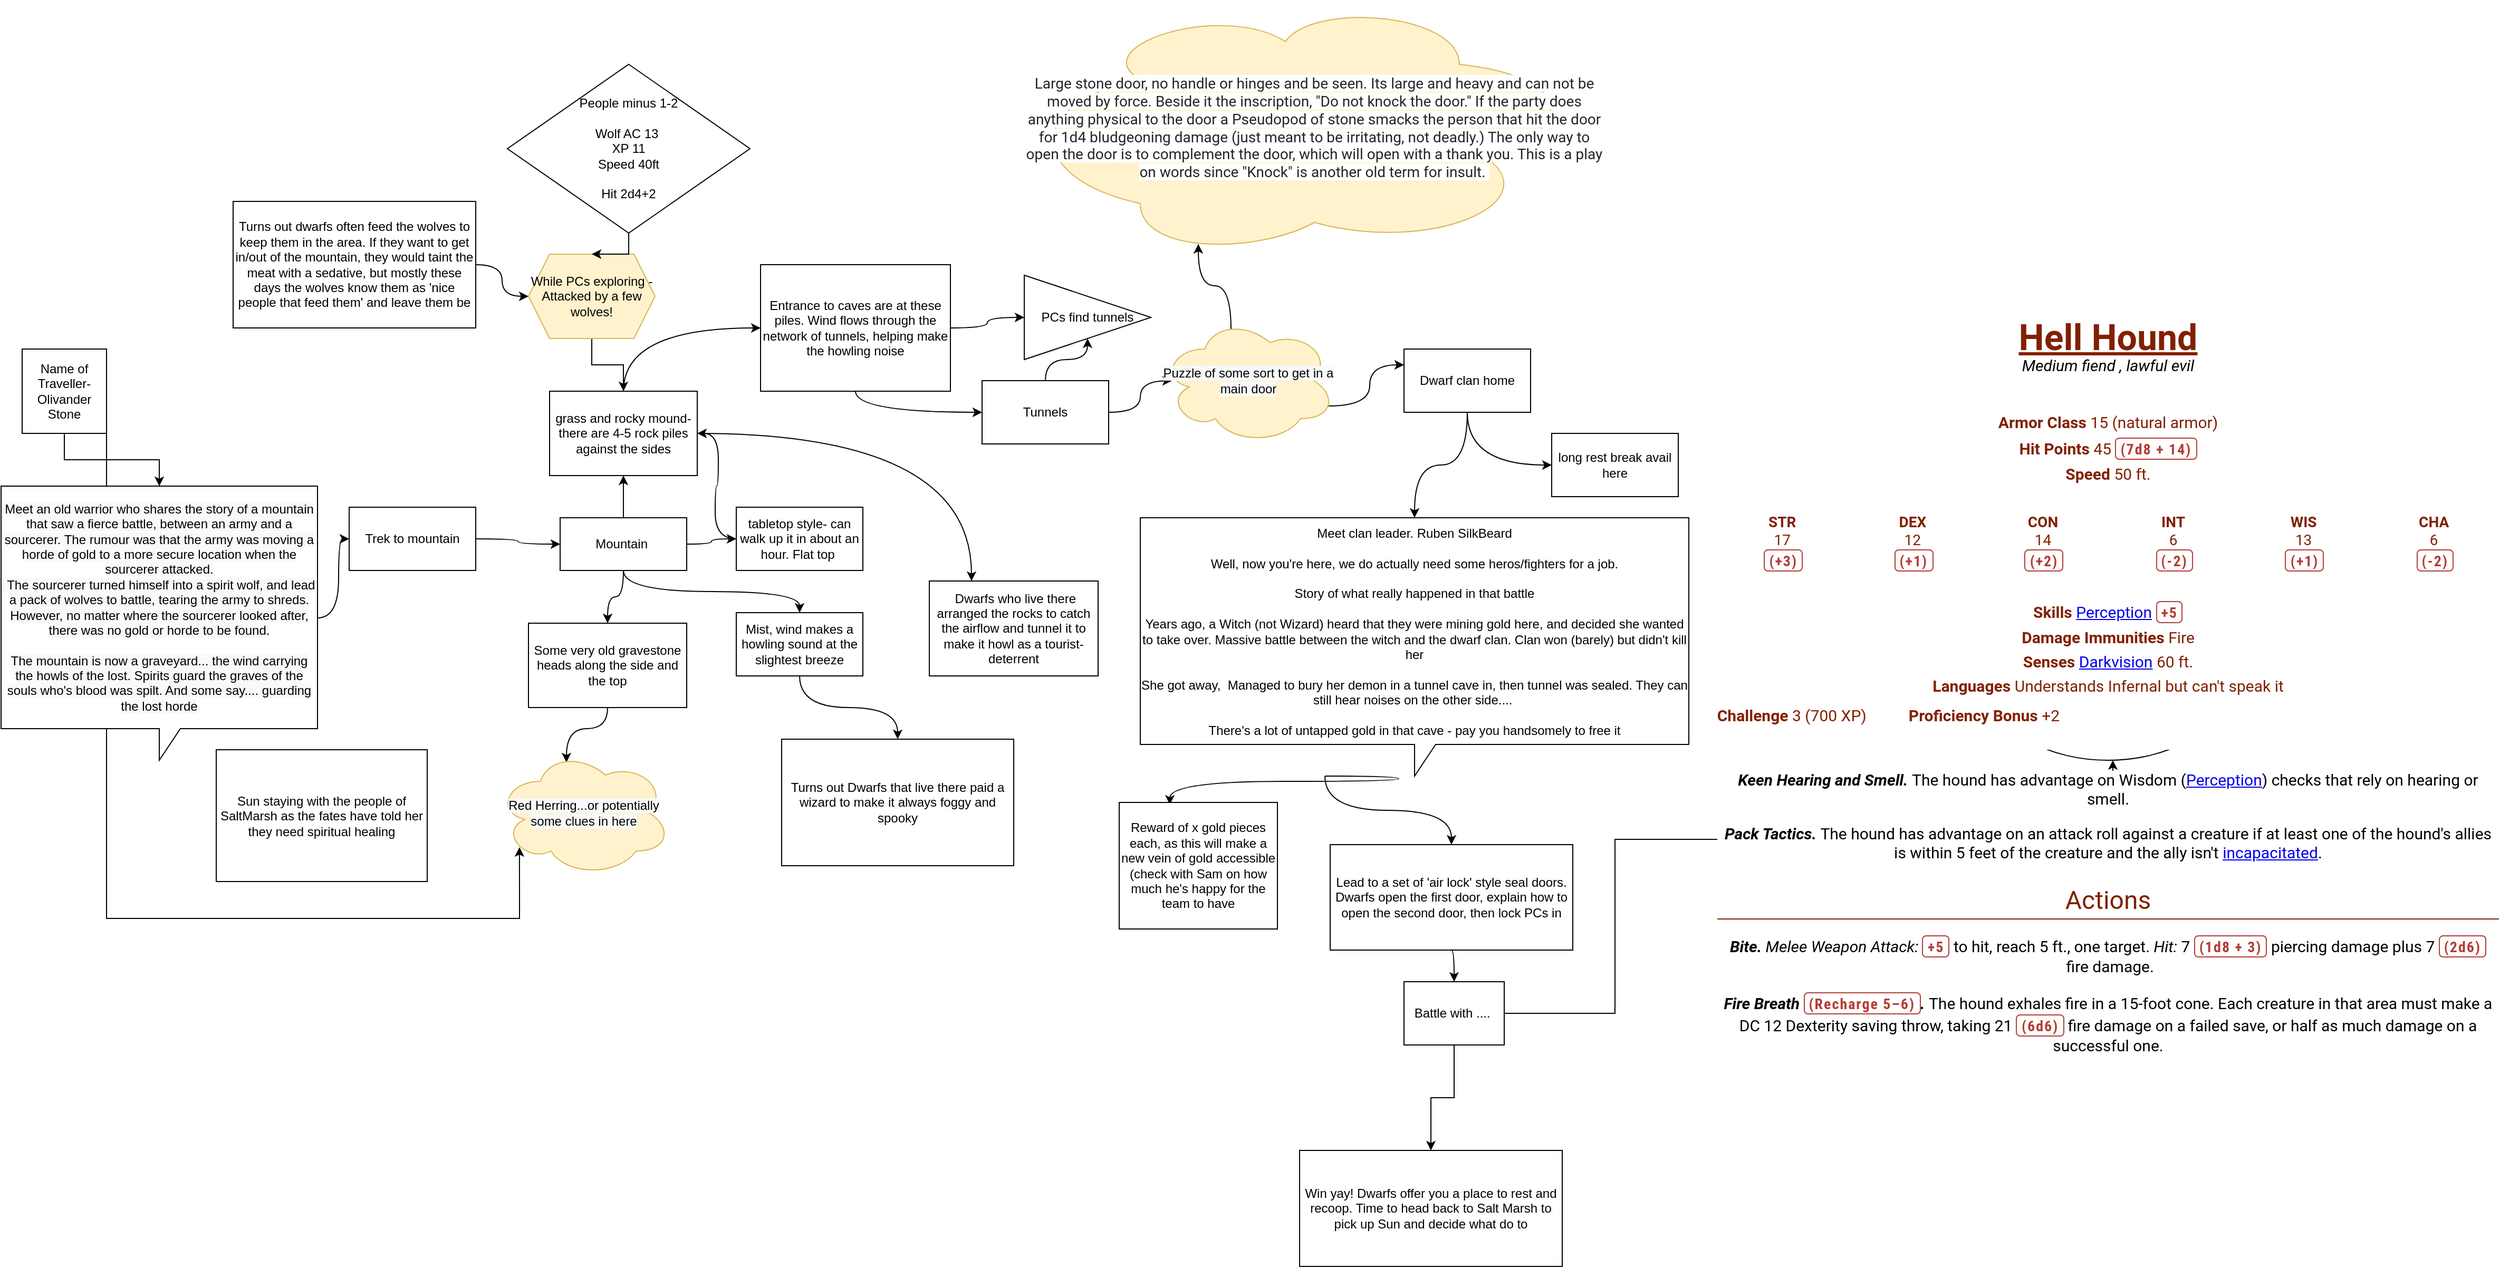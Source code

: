 <mxfile version="17.1.2" type="github">
  <diagram id="DZgxZvmLrZTOhhlUp9DQ" name="Page-1">
    <mxGraphModel dx="1635" dy="2036" grid="1" gridSize="10" guides="1" tooltips="1" connect="1" arrows="1" fold="1" page="1" pageScale="1" pageWidth="827" pageHeight="1169" math="0" shadow="0">
      <root>
        <mxCell id="0" />
        <mxCell id="1" parent="0" />
        <mxCell id="25u9K3X81Mbi-f4htGCc-3" style="edgeStyle=orthogonalEdgeStyle;rounded=0;orthogonalLoop=1;jettySize=auto;html=1;exitX=1;exitY=0.75;exitDx=0;exitDy=0;entryX=0.13;entryY=0.77;entryDx=0;entryDy=0;entryPerimeter=0;" edge="1" parent="1" source="25u9K3X81Mbi-f4htGCc-1" target="lT_rciikWXpVZR0L5w_a-26">
          <mxGeometry relative="1" as="geometry">
            <Array as="points">
              <mxPoint x="110" y="480" />
              <mxPoint x="502" y="480" />
            </Array>
          </mxGeometry>
        </mxCell>
        <mxCell id="lT_rciikWXpVZR0L5w_a-5" style="edgeStyle=orthogonalEdgeStyle;rounded=0;orthogonalLoop=1;jettySize=auto;html=1;exitX=0;exitY=0;exitDx=300;exitDy=125;entryX=0;entryY=0.5;entryDx=0;entryDy=0;curved=1;exitPerimeter=0;" parent="1" source="lT_rciikWXpVZR0L5w_a-31" target="lT_rciikWXpVZR0L5w_a-2" edge="1">
          <mxGeometry relative="1" as="geometry">
            <mxPoint x="300" y="155" as="sourcePoint" />
          </mxGeometry>
        </mxCell>
        <mxCell id="lT_rciikWXpVZR0L5w_a-6" style="edgeStyle=orthogonalEdgeStyle;rounded=0;orthogonalLoop=1;jettySize=auto;html=1;exitX=1;exitY=0.5;exitDx=0;exitDy=0;entryX=0;entryY=0.5;entryDx=0;entryDy=0;curved=1;" parent="1" source="lT_rciikWXpVZR0L5w_a-2" target="lT_rciikWXpVZR0L5w_a-7" edge="1">
          <mxGeometry relative="1" as="geometry">
            <mxPoint x="500" y="120" as="targetPoint" />
          </mxGeometry>
        </mxCell>
        <mxCell id="lT_rciikWXpVZR0L5w_a-2" value="&amp;nbsp;Trek to mountain&amp;nbsp;" style="whiteSpace=wrap;html=1;" parent="1" vertex="1">
          <mxGeometry x="340" y="90" width="120" height="60" as="geometry" />
        </mxCell>
        <mxCell id="lT_rciikWXpVZR0L5w_a-18" style="edgeStyle=orthogonalEdgeStyle;curved=1;rounded=0;orthogonalLoop=1;jettySize=auto;html=1;exitX=0.5;exitY=0;exitDx=0;exitDy=0;entryX=0;entryY=0.5;entryDx=0;entryDy=0;" parent="1" source="lT_rciikWXpVZR0L5w_a-3" target="lT_rciikWXpVZR0L5w_a-17" edge="1">
          <mxGeometry relative="1" as="geometry" />
        </mxCell>
        <mxCell id="lT_rciikWXpVZR0L5w_a-20" style="edgeStyle=orthogonalEdgeStyle;curved=1;rounded=0;orthogonalLoop=1;jettySize=auto;html=1;exitX=1;exitY=0.5;exitDx=0;exitDy=0;entryX=0.25;entryY=0;entryDx=0;entryDy=0;" parent="1" source="lT_rciikWXpVZR0L5w_a-3" target="lT_rciikWXpVZR0L5w_a-19" edge="1">
          <mxGeometry relative="1" as="geometry" />
        </mxCell>
        <mxCell id="lT_rciikWXpVZR0L5w_a-3" value="grass and rocky mound- there are 4-5 rock piles against the sides" style="whiteSpace=wrap;html=1;" parent="1" vertex="1">
          <mxGeometry x="530" y="-20" width="140" height="80" as="geometry" />
        </mxCell>
        <mxCell id="lT_rciikWXpVZR0L5w_a-25" style="edgeStyle=orthogonalEdgeStyle;curved=1;rounded=0;orthogonalLoop=1;jettySize=auto;html=1;exitX=0.5;exitY=1;exitDx=0;exitDy=0;entryX=0.4;entryY=0.1;entryDx=0;entryDy=0;entryPerimeter=0;" parent="1" source="lT_rciikWXpVZR0L5w_a-4" target="lT_rciikWXpVZR0L5w_a-26" edge="1">
          <mxGeometry relative="1" as="geometry">
            <mxPoint x="585" y="320" as="targetPoint" />
          </mxGeometry>
        </mxCell>
        <mxCell id="lT_rciikWXpVZR0L5w_a-4" value="Some very old gravestone heads along the side and the top" style="whiteSpace=wrap;html=1;" parent="1" vertex="1">
          <mxGeometry x="510" y="200" width="150" height="80" as="geometry" />
        </mxCell>
        <mxCell id="lT_rciikWXpVZR0L5w_a-11" style="edgeStyle=orthogonalEdgeStyle;rounded=0;orthogonalLoop=1;jettySize=auto;html=1;entryX=0.5;entryY=1;entryDx=0;entryDy=0;" parent="1" source="lT_rciikWXpVZR0L5w_a-7" target="lT_rciikWXpVZR0L5w_a-3" edge="1">
          <mxGeometry relative="1" as="geometry" />
        </mxCell>
        <mxCell id="lT_rciikWXpVZR0L5w_a-12" style="edgeStyle=orthogonalEdgeStyle;rounded=0;orthogonalLoop=1;jettySize=auto;html=1;exitX=1;exitY=0.5;exitDx=0;exitDy=0;entryX=0;entryY=0.5;entryDx=0;entryDy=0;curved=1;" parent="1" source="lT_rciikWXpVZR0L5w_a-7" target="lT_rciikWXpVZR0L5w_a-8" edge="1">
          <mxGeometry relative="1" as="geometry" />
        </mxCell>
        <mxCell id="lT_rciikWXpVZR0L5w_a-13" style="edgeStyle=orthogonalEdgeStyle;curved=1;rounded=0;orthogonalLoop=1;jettySize=auto;html=1;exitX=0.5;exitY=1;exitDx=0;exitDy=0;" parent="1" source="lT_rciikWXpVZR0L5w_a-7" target="lT_rciikWXpVZR0L5w_a-9" edge="1">
          <mxGeometry relative="1" as="geometry" />
        </mxCell>
        <mxCell id="lT_rciikWXpVZR0L5w_a-14" style="edgeStyle=orthogonalEdgeStyle;curved=1;rounded=0;orthogonalLoop=1;jettySize=auto;html=1;exitX=0.5;exitY=1;exitDx=0;exitDy=0;entryX=0.5;entryY=0;entryDx=0;entryDy=0;" parent="1" source="lT_rciikWXpVZR0L5w_a-7" target="lT_rciikWXpVZR0L5w_a-4" edge="1">
          <mxGeometry relative="1" as="geometry" />
        </mxCell>
        <mxCell id="lT_rciikWXpVZR0L5w_a-7" value="Mountain&amp;nbsp;" style="whiteSpace=wrap;html=1;" parent="1" vertex="1">
          <mxGeometry x="540" y="100" width="120" height="50" as="geometry" />
        </mxCell>
        <mxCell id="lT_rciikWXpVZR0L5w_a-10" style="edgeStyle=orthogonalEdgeStyle;rounded=0;orthogonalLoop=1;jettySize=auto;html=1;entryX=1;entryY=0.5;entryDx=0;entryDy=0;curved=1;" parent="1" source="lT_rciikWXpVZR0L5w_a-8" target="lT_rciikWXpVZR0L5w_a-3" edge="1">
          <mxGeometry relative="1" as="geometry" />
        </mxCell>
        <mxCell id="lT_rciikWXpVZR0L5w_a-8" value="&lt;span&gt;tabletop style- can walk up it in about an hour. Flat top&amp;nbsp;&lt;/span&gt;" style="whiteSpace=wrap;html=1;" parent="1" vertex="1">
          <mxGeometry x="707" y="90" width="120" height="60" as="geometry" />
        </mxCell>
        <mxCell id="lT_rciikWXpVZR0L5w_a-16" style="edgeStyle=orthogonalEdgeStyle;curved=1;rounded=0;orthogonalLoop=1;jettySize=auto;html=1;exitX=0.5;exitY=1;exitDx=0;exitDy=0;" parent="1" source="lT_rciikWXpVZR0L5w_a-9" target="lT_rciikWXpVZR0L5w_a-15" edge="1">
          <mxGeometry relative="1" as="geometry" />
        </mxCell>
        <mxCell id="lT_rciikWXpVZR0L5w_a-9" value="&lt;span&gt;Mist, wind makes a howling sound at the slightest breeze&lt;/span&gt;" style="whiteSpace=wrap;html=1;" parent="1" vertex="1">
          <mxGeometry x="707" y="190" width="120" height="60" as="geometry" />
        </mxCell>
        <mxCell id="lT_rciikWXpVZR0L5w_a-15" value="Turns out Dwarfs that live there paid a wizard to make it always foggy and spooky" style="whiteSpace=wrap;html=1;" parent="1" vertex="1">
          <mxGeometry x="750" y="310" width="220" height="120" as="geometry" />
        </mxCell>
        <mxCell id="lT_rciikWXpVZR0L5w_a-29" style="edgeStyle=orthogonalEdgeStyle;curved=1;rounded=0;orthogonalLoop=1;jettySize=auto;html=1;exitX=1;exitY=0.5;exitDx=0;exitDy=0;entryX=0;entryY=0.5;entryDx=0;entryDy=0;" parent="1" source="lT_rciikWXpVZR0L5w_a-17" target="lT_rciikWXpVZR0L5w_a-33" edge="1">
          <mxGeometry relative="1" as="geometry">
            <mxPoint x="960" y="-80" as="targetPoint" />
          </mxGeometry>
        </mxCell>
        <mxCell id="lT_rciikWXpVZR0L5w_a-34" style="edgeStyle=orthogonalEdgeStyle;curved=1;rounded=0;orthogonalLoop=1;jettySize=auto;html=1;exitX=0.5;exitY=1;exitDx=0;exitDy=0;entryX=0;entryY=0.5;entryDx=0;entryDy=0;" parent="1" source="lT_rciikWXpVZR0L5w_a-17" target="lT_rciikWXpVZR0L5w_a-32" edge="1">
          <mxGeometry relative="1" as="geometry" />
        </mxCell>
        <mxCell id="lT_rciikWXpVZR0L5w_a-17" value="Entrance to caves are at these piles. Wind flows through the network of tunnels, helping make the howling noise" style="whiteSpace=wrap;html=1;" parent="1" vertex="1">
          <mxGeometry x="730" y="-140" width="180" height="120" as="geometry" />
        </mxCell>
        <mxCell id="lT_rciikWXpVZR0L5w_a-19" value="&lt;span&gt;&amp;nbsp;Dwarfs who live there arranged the rocks to catch the airflow and tunnel it to make it howl as a tourist-deterrent&lt;/span&gt;" style="whiteSpace=wrap;html=1;" parent="1" vertex="1">
          <mxGeometry x="890" y="160" width="160" height="90" as="geometry" />
        </mxCell>
        <mxCell id="BI6YwM43zffdEftrSmB3-3" style="edgeStyle=orthogonalEdgeStyle;rounded=0;orthogonalLoop=1;jettySize=auto;html=1;exitX=0.5;exitY=1;exitDx=0;exitDy=0;entryX=0.5;entryY=0;entryDx=0;entryDy=0;" parent="1" source="lT_rciikWXpVZR0L5w_a-22" target="lT_rciikWXpVZR0L5w_a-3" edge="1">
          <mxGeometry relative="1" as="geometry" />
        </mxCell>
        <mxCell id="lT_rciikWXpVZR0L5w_a-22" value="While PCs exploring - Attacked by a few wolves!" style="shape=hexagon;perimeter=hexagonPerimeter2;whiteSpace=wrap;html=1;fixedSize=1;fillColor=#fff2cc;strokeColor=#d6b656;" parent="1" vertex="1">
          <mxGeometry x="510" y="-150" width="120" height="80" as="geometry" />
        </mxCell>
        <mxCell id="lT_rciikWXpVZR0L5w_a-26" value="&lt;span style=&quot;color: rgb(0, 0, 0); font-family: helvetica; font-size: 12px; font-style: normal; font-weight: 400; letter-spacing: normal; text-align: center; text-indent: 0px; text-transform: none; word-spacing: 0px; background-color: rgb(248, 249, 250); display: inline; float: none;&quot;&gt;Red Herring...or potentially some clues in here&lt;/span&gt;" style="ellipse;shape=cloud;whiteSpace=wrap;html=1;fillColor=#fff2cc;strokeColor=#d6b656;" parent="1" vertex="1">
          <mxGeometry x="480" y="320" width="165" height="120" as="geometry" />
        </mxCell>
        <mxCell id="lT_rciikWXpVZR0L5w_a-35" style="edgeStyle=orthogonalEdgeStyle;curved=1;rounded=0;orthogonalLoop=1;jettySize=auto;html=1;exitX=0.5;exitY=0;exitDx=0;exitDy=0;entryX=0.5;entryY=1;entryDx=0;entryDy=0;" parent="1" source="lT_rciikWXpVZR0L5w_a-32" target="lT_rciikWXpVZR0L5w_a-33" edge="1">
          <mxGeometry relative="1" as="geometry" />
        </mxCell>
        <mxCell id="lT_rciikWXpVZR0L5w_a-31" value="&lt;span style=&quot;color: rgb(0 , 0 , 0) ; font-family: &amp;#34;helvetica&amp;#34; ; font-size: 12px ; font-style: normal ; font-weight: 400 ; letter-spacing: normal ; text-align: center ; text-indent: 0px ; text-transform: none ; word-spacing: 0px ; background-color: rgb(248 , 249 , 250) ; display: inline ; float: none&quot;&gt;Meet an old warrior who shares the story of a mountain that saw a fierce battle, between an army and a sourcerer. The rumour was that the army was moving a horde of gold to a more secure location when the sourcerer&amp;nbsp;attacked.&lt;/span&gt;&lt;br style=&quot;color: rgb(0 , 0 , 0) ; font-family: &amp;#34;helvetica&amp;#34; ; font-size: 12px ; font-style: normal ; font-weight: 400 ; letter-spacing: normal ; text-align: center ; text-indent: 0px ; text-transform: none ; word-spacing: 0px ; background-color: rgb(248 , 249 , 250)&quot;&gt;&lt;span style=&quot;color: rgb(0 , 0 , 0) ; font-family: &amp;#34;helvetica&amp;#34; ; font-size: 12px ; font-style: normal ; font-weight: 400 ; letter-spacing: normal ; text-align: center ; text-indent: 0px ; text-transform: none ; word-spacing: 0px ; background-color: rgb(248 , 249 , 250) ; display: inline ; float: none&quot;&gt;&amp;nbsp;The sourcerer&amp;nbsp;turned himself into a spirit wolf, and lead a pack of wolves to battle, tearing the army to shreds. However, no matter where the sourcerer&amp;nbsp;looked after, there was no gold or horde to be found.&lt;/span&gt;&lt;br style=&quot;color: rgb(0 , 0 , 0) ; font-family: &amp;#34;helvetica&amp;#34; ; font-size: 12px ; font-style: normal ; font-weight: 400 ; letter-spacing: normal ; text-align: center ; text-indent: 0px ; text-transform: none ; word-spacing: 0px ; background-color: rgb(248 , 249 , 250)&quot;&gt;&lt;br style=&quot;color: rgb(0 , 0 , 0) ; font-family: &amp;#34;helvetica&amp;#34; ; font-size: 12px ; font-style: normal ; font-weight: 400 ; letter-spacing: normal ; text-align: center ; text-indent: 0px ; text-transform: none ; word-spacing: 0px ; background-color: rgb(248 , 249 , 250)&quot;&gt;&lt;span style=&quot;color: rgb(0 , 0 , 0) ; font-family: &amp;#34;helvetica&amp;#34; ; font-size: 12px ; font-style: normal ; font-weight: 400 ; letter-spacing: normal ; text-align: center ; text-indent: 0px ; text-transform: none ; word-spacing: 0px ; background-color: rgb(248 , 249 , 250) ; display: inline ; float: none&quot;&gt;The mountain is now a graveyard... the wind carrying the howls of the lost. Spirits guard the graves of the souls who&#39;s blood was spilt. And some say.... guarding the lost horde&lt;/span&gt;" style="shape=callout;whiteSpace=wrap;html=1;perimeter=calloutPerimeter;" parent="1" vertex="1">
          <mxGeometry x="10" y="70" width="300" height="260" as="geometry" />
        </mxCell>
        <mxCell id="lT_rciikWXpVZR0L5w_a-40" style="edgeStyle=orthogonalEdgeStyle;curved=1;rounded=0;orthogonalLoop=1;jettySize=auto;html=1;exitX=1;exitY=0.5;exitDx=0;exitDy=0;" parent="1" source="lT_rciikWXpVZR0L5w_a-32" edge="1">
          <mxGeometry relative="1" as="geometry">
            <mxPoint x="1120" y="-30" as="targetPoint" />
          </mxGeometry>
        </mxCell>
        <mxCell id="lT_rciikWXpVZR0L5w_a-32" value="Tunnels" style="rounded=0;whiteSpace=wrap;html=1;" parent="1" vertex="1">
          <mxGeometry x="940" y="-30" width="120" height="60" as="geometry" />
        </mxCell>
        <mxCell id="lT_rciikWXpVZR0L5w_a-33" value="PCs find tunnels" style="triangle;whiteSpace=wrap;html=1;" parent="1" vertex="1">
          <mxGeometry x="980" y="-130" width="120" height="80" as="geometry" />
        </mxCell>
        <mxCell id="lT_rciikWXpVZR0L5w_a-45" style="edgeStyle=orthogonalEdgeStyle;curved=1;rounded=0;orthogonalLoop=1;jettySize=auto;html=1;exitX=0.5;exitY=1;exitDx=0;exitDy=0;entryX=0.5;entryY=0;entryDx=0;entryDy=0;entryPerimeter=0;" parent="1" source="lT_rciikWXpVZR0L5w_a-36" target="lT_rciikWXpVZR0L5w_a-37" edge="1">
          <mxGeometry relative="1" as="geometry" />
        </mxCell>
        <mxCell id="lT_rciikWXpVZR0L5w_a-50" style="edgeStyle=orthogonalEdgeStyle;curved=1;rounded=0;orthogonalLoop=1;jettySize=auto;html=1;exitX=0.5;exitY=1;exitDx=0;exitDy=0;entryX=0;entryY=0.5;entryDx=0;entryDy=0;" parent="1" source="lT_rciikWXpVZR0L5w_a-36" target="lT_rciikWXpVZR0L5w_a-49" edge="1">
          <mxGeometry relative="1" as="geometry" />
        </mxCell>
        <mxCell id="lT_rciikWXpVZR0L5w_a-36" value="Dwarf clan home" style="rounded=0;whiteSpace=wrap;html=1;" parent="1" vertex="1">
          <mxGeometry x="1340" y="-60" width="120" height="60" as="geometry" />
        </mxCell>
        <mxCell id="lT_rciikWXpVZR0L5w_a-47" style="edgeStyle=orthogonalEdgeStyle;curved=1;rounded=0;orthogonalLoop=1;jettySize=auto;html=1;exitX=0;exitY=0;exitDx=175;exitDy=245;exitPerimeter=0;entryX=0.32;entryY=0.017;entryDx=0;entryDy=0;entryPerimeter=0;" parent="1" source="lT_rciikWXpVZR0L5w_a-37" target="lT_rciikWXpVZR0L5w_a-46" edge="1">
          <mxGeometry relative="1" as="geometry">
            <Array as="points">
              <mxPoint x="1335" y="350" />
              <mxPoint x="1118" y="350" />
            </Array>
          </mxGeometry>
        </mxCell>
        <mxCell id="lT_rciikWXpVZR0L5w_a-53" style="edgeStyle=orthogonalEdgeStyle;curved=1;rounded=0;orthogonalLoop=1;jettySize=auto;html=1;exitX=0;exitY=0;exitDx=175;exitDy=245;exitPerimeter=0;entryX=0.5;entryY=0;entryDx=0;entryDy=0;" parent="1" source="lT_rciikWXpVZR0L5w_a-37" target="lT_rciikWXpVZR0L5w_a-51" edge="1">
          <mxGeometry relative="1" as="geometry" />
        </mxCell>
        <mxCell id="lT_rciikWXpVZR0L5w_a-37" value="Meet clan leader. Ruben SilkBeard&lt;br&gt;&lt;br&gt;Well, now you&#39;re here, we do actually need some heros/fighters for a job.&lt;br&gt;&lt;br&gt;Story of what really happened in that battle&lt;br&gt;&lt;br&gt;Years ago, a Witch (not Wizard) heard that they were mining gold here, and decided she wanted to take over. Massive battle between the witch and the dwarf clan. Clan won (barely) but didn&#39;t kill her&lt;br&gt;&lt;br&gt;She got away,&amp;nbsp; Managed to bury her demon in a tunnel cave in, then tunnel was sealed. They can still hear noises on the other side....&amp;nbsp;&lt;br&gt;&lt;br&gt;There&#39;s a lot of untapped gold in that cave - pay you handsomely to free it" style="shape=callout;whiteSpace=wrap;html=1;perimeter=calloutPerimeter;" parent="1" vertex="1">
          <mxGeometry x="1090" y="100" width="520" height="245" as="geometry" />
        </mxCell>
        <mxCell id="lT_rciikWXpVZR0L5w_a-39" style="edgeStyle=orthogonalEdgeStyle;curved=1;rounded=0;orthogonalLoop=1;jettySize=auto;html=1;exitX=1;exitY=0.5;exitDx=0;exitDy=0;" parent="1" source="lT_rciikWXpVZR0L5w_a-38" target="lT_rciikWXpVZR0L5w_a-22" edge="1">
          <mxGeometry relative="1" as="geometry" />
        </mxCell>
        <mxCell id="lT_rciikWXpVZR0L5w_a-38" value="Turns out dwarfs often feed the wolves to keep them in the area. If they want to get in/out of the mountain, they would taint the meat with a sedative, but mostly these days the wolves know them as &#39;nice people that feed them&#39; and leave them be" style="rounded=0;whiteSpace=wrap;html=1;" parent="1" vertex="1">
          <mxGeometry x="230" y="-200" width="230" height="120" as="geometry" />
        </mxCell>
        <mxCell id="lT_rciikWXpVZR0L5w_a-42" style="edgeStyle=orthogonalEdgeStyle;curved=1;rounded=0;orthogonalLoop=1;jettySize=auto;html=1;exitX=0.96;exitY=0.7;exitDx=0;exitDy=0;exitPerimeter=0;entryX=0;entryY=0.25;entryDx=0;entryDy=0;" parent="1" source="lT_rciikWXpVZR0L5w_a-41" target="lT_rciikWXpVZR0L5w_a-36" edge="1">
          <mxGeometry relative="1" as="geometry" />
        </mxCell>
        <mxCell id="lT_rciikWXpVZR0L5w_a-44" style="edgeStyle=orthogonalEdgeStyle;curved=1;rounded=0;orthogonalLoop=1;jettySize=auto;html=1;exitX=0.4;exitY=0.1;exitDx=0;exitDy=0;exitPerimeter=0;entryX=0.96;entryY=0.7;entryDx=0;entryDy=0;entryPerimeter=0;" parent="1" source="lT_rciikWXpVZR0L5w_a-41" target="lT_rciikWXpVZR0L5w_a-43" edge="1">
          <mxGeometry relative="1" as="geometry" />
        </mxCell>
        <mxCell id="lT_rciikWXpVZR0L5w_a-41" value="&lt;span style=&quot;color: rgb(0 , 0 , 0) ; font-family: &amp;#34;helvetica&amp;#34; ; font-size: 12px ; font-style: normal ; font-weight: 400 ; letter-spacing: normal ; text-align: center ; text-indent: 0px ; text-transform: none ; word-spacing: 0px ; background-color: rgb(248 , 249 , 250) ; display: inline ; float: none&quot;&gt;Puzzle of some sort to get in a main door&lt;/span&gt;" style="ellipse;shape=cloud;whiteSpace=wrap;html=1;fillColor=#fff2cc;strokeColor=#d6b656;" parent="1" vertex="1">
          <mxGeometry x="1110" y="-90" width="165" height="120" as="geometry" />
        </mxCell>
        <mxCell id="lT_rciikWXpVZR0L5w_a-43" value="&lt;span style=&quot;color: rgb(36 , 37 , 39) ; font-family: &amp;#34;roboto&amp;#34; , &amp;#34;helvetica&amp;#34; , sans-serif ; font-size: 14px ; text-align: left ; background-color: rgb(255 , 255 , 255)&quot;&gt;Large stone door, no handle or hinges and be seen. Its large and heavy and can not be moved by force. Beside it the inscription, &quot;Do not knock the door.&quot; If the party does anything physical to the door a Pseudopod of stone smacks the person that hit the door for 1d4 bludgeoning damage (just meant to be irritating, not deadly.) The only way to open the door is to complement the door, which will open with a thank you. This is a play on words since &quot;Knock&quot; is another old term for insult.&amp;nbsp;&lt;/span&gt;" style="ellipse;shape=cloud;whiteSpace=wrap;html=1;direction=south;fillColor=#fff2cc;strokeColor=#d6b656;" parent="1" vertex="1">
          <mxGeometry x="980" y="-390" width="550" height="240" as="geometry" />
        </mxCell>
        <mxCell id="lT_rciikWXpVZR0L5w_a-46" value="Reward of x gold pieces each, as this will make a new vein of gold accessible (check with Sam on how much he&#39;s happy for the team to have" style="whiteSpace=wrap;html=1;" parent="1" vertex="1">
          <mxGeometry x="1070" y="370" width="150" height="120" as="geometry" />
        </mxCell>
        <mxCell id="lT_rciikWXpVZR0L5w_a-49" value="long rest break avail here" style="whiteSpace=wrap;html=1;" parent="1" vertex="1">
          <mxGeometry x="1480" y="20" width="120" height="60" as="geometry" />
        </mxCell>
        <mxCell id="lT_rciikWXpVZR0L5w_a-54" style="edgeStyle=orthogonalEdgeStyle;curved=1;rounded=0;orthogonalLoop=1;jettySize=auto;html=1;exitX=0.5;exitY=1;exitDx=0;exitDy=0;entryX=0.5;entryY=0;entryDx=0;entryDy=0;" parent="1" source="lT_rciikWXpVZR0L5w_a-51" target="lT_rciikWXpVZR0L5w_a-52" edge="1">
          <mxGeometry relative="1" as="geometry" />
        </mxCell>
        <mxCell id="lT_rciikWXpVZR0L5w_a-51" value="Lead to a set of &#39;air lock&#39; style seal doors. Dwarfs open the first door, explain how to open the second door, then lock PCs in" style="whiteSpace=wrap;html=1;" parent="1" vertex="1">
          <mxGeometry x="1270" y="410" width="230" height="100" as="geometry" />
        </mxCell>
        <mxCell id="BI6YwM43zffdEftrSmB3-7" style="edgeStyle=orthogonalEdgeStyle;rounded=0;orthogonalLoop=1;jettySize=auto;html=1;exitX=0;exitY=0.5;exitDx=0;exitDy=0;" parent="1" source="lT_rciikWXpVZR0L5w_a-52" target="BI6YwM43zffdEftrSmB3-6" edge="1">
          <mxGeometry relative="1" as="geometry">
            <Array as="points">
              <mxPoint x="1540" y="570" />
              <mxPoint x="1540" y="405" />
              <mxPoint x="2012" y="405" />
            </Array>
          </mxGeometry>
        </mxCell>
        <mxCell id="25u9K3X81Mbi-f4htGCc-6" style="edgeStyle=orthogonalEdgeStyle;rounded=0;orthogonalLoop=1;jettySize=auto;html=1;exitX=0.5;exitY=1;exitDx=0;exitDy=0;" edge="1" parent="1" source="lT_rciikWXpVZR0L5w_a-52" target="25u9K3X81Mbi-f4htGCc-5">
          <mxGeometry relative="1" as="geometry" />
        </mxCell>
        <mxCell id="lT_rciikWXpVZR0L5w_a-52" value="Battle with ....&amp;nbsp;" style="whiteSpace=wrap;html=1;" parent="1" vertex="1">
          <mxGeometry x="1340" y="540" width="95" height="60" as="geometry" />
        </mxCell>
        <mxCell id="BI6YwM43zffdEftrSmB3-2" style="edgeStyle=orthogonalEdgeStyle;rounded=0;orthogonalLoop=1;jettySize=auto;html=1;exitX=0.5;exitY=1;exitDx=0;exitDy=0;entryX=0.5;entryY=0;entryDx=0;entryDy=0;" parent="1" source="BI6YwM43zffdEftrSmB3-1" target="lT_rciikWXpVZR0L5w_a-22" edge="1">
          <mxGeometry relative="1" as="geometry" />
        </mxCell>
        <mxCell id="BI6YwM43zffdEftrSmB3-1" value="People minus 1-2&lt;br&gt;&lt;br&gt;Wolf AC 13&amp;nbsp;&lt;br&gt;XP 11&lt;br&gt;Speed 40ft&lt;br&gt;&lt;br&gt;Hit 2d4+2" style="rhombus;whiteSpace=wrap;html=1;" parent="1" vertex="1">
          <mxGeometry x="490" y="-330" width="230" height="160" as="geometry" />
        </mxCell>
        <mxCell id="BI6YwM43zffdEftrSmB3-6" value="&lt;div class=&quot;mon-stat-block__header&quot; style=&quot;box-sizing: border-box ; line-height: 1.1 ; font-family: &amp;#34;scala sans offc&amp;#34; , &amp;#34;roboto&amp;#34; , &amp;#34;open sans&amp;#34; , &amp;#34;helvetica&amp;#34; , sans-serif ; font-size: 15px ; background-color: rgb(255 , 255 , 255)&quot;&gt;&lt;div class=&quot;mon-stat-block__name&quot; style=&quot;box-sizing: border-box ; font-weight: 700 ; font-size: 34px ; font-family: &amp;#34;mrseavessmallcaps&amp;#34; , &amp;#34;roboto&amp;#34; , &amp;#34;open sans&amp;#34; , &amp;#34;helvetica&amp;#34; , sans-serif ; color: rgb(130 , 32 , 0)&quot;&gt;&lt;a class=&quot;mon-stat-block__name-link&quot; href=&quot;https://www.dndbeyond.com/monsters/hell-hound&quot; target=&quot;_blank&quot; style=&quot;box-sizing: border-box ; color: rgb(130 , 32 , 0)&quot;&gt;Hell Hound&lt;/a&gt;&lt;/div&gt;&lt;div class=&quot;mon-stat-block__meta&quot; style=&quot;box-sizing: border-box ; font-style: italic ; margin-bottom: 15px&quot;&gt;Medium fiend , lawful evil&lt;/div&gt;&lt;div class=&quot;mon-stat-block__separator&quot; style=&quot;box-sizing: border-box&quot;&gt;&lt;img class=&quot;mon-stat-block__separator-img&quot; alt=&quot;&quot; src=&quot;https://media-waterdeep.cursecdn.com/file-attachments/0/579/stat-block-header-bar.svg&quot; style=&quot;box-sizing: border-box ; max-width: 100% ; min-height: 10px&quot;&gt;&lt;/div&gt;&lt;/div&gt;&lt;div class=&quot;mon-stat-block__attributes&quot; style=&quot;box-sizing: border-box ; font-family: &amp;#34;scala sans offc&amp;#34; , &amp;#34;roboto&amp;#34; , &amp;#34;open sans&amp;#34; , &amp;#34;helvetica&amp;#34; , sans-serif ; font-size: 15px ; background-color: rgb(255 , 255 , 255)&quot;&gt;&lt;div class=&quot;mon-stat-block__attribute&quot; style=&quot;box-sizing: border-box ; margin: 5px 0px ; color: rgb(130 , 32 , 0) ; line-height: 1.2&quot;&gt;&lt;span class=&quot;mon-stat-block__attribute-label&quot; style=&quot;box-sizing: border-box ; font-weight: 700&quot;&gt;Armor Class&lt;/span&gt;&amp;nbsp;&lt;span class=&quot;mon-stat-block__attribute-value&quot; style=&quot;box-sizing: border-box&quot;&gt;&lt;span class=&quot;mon-stat-block__attribute-data-value&quot; style=&quot;box-sizing: border-box&quot;&gt;15&lt;/span&gt;&amp;nbsp;&lt;span class=&quot;mon-stat-block__attribute-data-extra&quot; style=&quot;box-sizing: border-box&quot;&gt;(natural armor)&lt;/span&gt;&lt;/span&gt;&lt;/div&gt;&lt;div class=&quot;mon-stat-block__attribute&quot; style=&quot;box-sizing: border-box ; margin: 5px 0px ; color: rgb(130 , 32 , 0) ; line-height: 1.2&quot;&gt;&lt;span class=&quot;mon-stat-block__attribute-label&quot; style=&quot;box-sizing: border-box ; font-weight: 700&quot;&gt;Hit Points&lt;/span&gt;&amp;nbsp;&lt;span class=&quot;mon-stat-block__attribute-data&quot; style=&quot;box-sizing: border-box&quot;&gt;&lt;span class=&quot;mon-stat-block__attribute-data-value&quot; style=&quot;box-sizing: border-box&quot;&gt;45&lt;/span&gt;&amp;nbsp;&lt;span class=&quot;mon-stat-block__attribute-data-extra&quot; style=&quot;box-sizing: border-box&quot;&gt;&lt;button class=&quot;integrated-dice__container&quot; style=&quot;color: rgb(180 , 60 , 53) ; border-width: 1px ; border-style: solid ; border-color: rgb(180 , 60 , 53) ; border-radius: 4px ; background-color: rgb(255 , 255 , 255) ; font-size: 14px ; font-weight: 600 ; font-family: &amp;#34;roboto condensed&amp;#34; , &amp;#34;open sans&amp;#34; , &amp;#34;helvetica&amp;#34; , sans-serif ; line-height: 18px ; letter-spacing: 1px ; padding-right: 4px ; padding-bottom: 0px ; padding-left: 4px&quot;&gt;(7d8 + 14)&lt;/button&gt;&lt;/span&gt;&lt;/span&gt;&lt;/div&gt;&lt;div class=&quot;mon-stat-block__attribute&quot; style=&quot;box-sizing: border-box ; margin: 5px 0px ; color: rgb(130 , 32 , 0) ; line-height: 1.2&quot;&gt;&lt;span class=&quot;mon-stat-block__attribute-label&quot; style=&quot;box-sizing: border-box ; font-weight: 700&quot;&gt;Speed&lt;/span&gt;&amp;nbsp;&lt;span class=&quot;mon-stat-block__attribute-data&quot; style=&quot;box-sizing: border-box&quot;&gt;50 ft.&lt;/span&gt;&lt;/div&gt;&lt;/div&gt;&lt;div class=&quot;mon-stat-block__stat-block&quot; style=&quot;box-sizing: border-box ; font-family: &amp;#34;scala sans offc&amp;#34; , &amp;#34;roboto&amp;#34; , &amp;#34;open sans&amp;#34; , &amp;#34;helvetica&amp;#34; , sans-serif ; font-size: 15px ; background-color: rgb(255 , 255 , 255)&quot;&gt;&lt;div class=&quot;mon-stat-block__separator&quot; style=&quot;box-sizing: border-box&quot;&gt;&lt;img class=&quot;mon-stat-block__separator-img&quot; alt=&quot;&quot; src=&quot;https://media-waterdeep.cursecdn.com/file-attachments/0/579/stat-block-header-bar.svg&quot; style=&quot;box-sizing: border-box ; max-width: 100% ; min-height: 10px&quot;&gt;&lt;/div&gt;&lt;div class=&quot;ability-block&quot; style=&quot;box-sizing: border-box ; font-size: 14px ; display: flex ; margin: 0px ; color: rgb(130 , 32 , 0)&quot;&gt;&lt;div class=&quot;ability-block__stat ability-block__stat--str&quot; style=&quot;box-sizing: border-box ; width: 123.552px ; padding: 5px 0px ; text-align: center&quot;&gt;&lt;div class=&quot;ability-block__heading&quot; style=&quot;box-sizing: border-box ; font-weight: 700&quot;&gt;STR&lt;/div&gt;&lt;div class=&quot;ability-block__data&quot; style=&quot;box-sizing: border-box ; display: flex ; flex-direction: column ; align-items: center ; justify-content: center&quot;&gt;&lt;span class=&quot;ability-block__score&quot; style=&quot;box-sizing: border-box&quot;&gt;17&lt;/span&gt;&lt;span class=&quot;ability-block__modifier&quot; style=&quot;box-sizing: border-box ; margin-left: 2px&quot;&gt;&lt;button class=&quot;integrated-dice__container&quot; style=&quot;color: rgb(180 , 60 , 53) ; border-width: 1px ; border-style: solid ; border-color: rgb(180 , 60 , 53) ; border-radius: 4px ; background-color: rgb(255 , 255 , 255) ; font-size: 14px ; font-weight: 600 ; font-family: &amp;#34;roboto condensed&amp;#34; , &amp;#34;open sans&amp;#34; , &amp;#34;helvetica&amp;#34; , sans-serif ; line-height: 18px ; letter-spacing: 1px ; padding-right: 4px ; padding-bottom: 0px ; padding-left: 4px&quot;&gt;(+3)&lt;/button&gt;&lt;/span&gt;&lt;/div&gt;&lt;/div&gt;&lt;div class=&quot;ability-block__stat ability-block__stat--dex&quot; style=&quot;box-sizing: border-box ; width: 123.552px ; padding: 5px 0px ; text-align: center&quot;&gt;&lt;div class=&quot;ability-block__heading&quot; style=&quot;box-sizing: border-box ; font-weight: 700&quot;&gt;DEX&lt;/div&gt;&lt;div class=&quot;ability-block__data&quot; style=&quot;box-sizing: border-box ; display: flex ; flex-direction: column ; align-items: center ; justify-content: center&quot;&gt;&lt;span class=&quot;ability-block__score&quot; style=&quot;box-sizing: border-box&quot;&gt;12&lt;/span&gt;&lt;span class=&quot;ability-block__modifier&quot; style=&quot;box-sizing: border-box ; margin-left: 2px&quot;&gt;&lt;button class=&quot;integrated-dice__container&quot; style=&quot;color: rgb(180 , 60 , 53) ; border-width: 1px ; border-style: solid ; border-color: rgb(180 , 60 , 53) ; border-radius: 4px ; background-color: rgb(255 , 255 , 255) ; font-size: 14px ; font-weight: 600 ; font-family: &amp;#34;roboto condensed&amp;#34; , &amp;#34;open sans&amp;#34; , &amp;#34;helvetica&amp;#34; , sans-serif ; line-height: 18px ; letter-spacing: 1px ; padding-right: 4px ; padding-bottom: 0px ; padding-left: 4px&quot;&gt;(+1)&lt;/button&gt;&lt;/span&gt;&lt;/div&gt;&lt;/div&gt;&lt;div class=&quot;ability-block__stat ability-block__stat--con&quot; style=&quot;box-sizing: border-box ; width: 123.552px ; padding: 5px 0px ; text-align: center&quot;&gt;&lt;div class=&quot;ability-block__heading&quot; style=&quot;box-sizing: border-box ; font-weight: 700&quot;&gt;CON&lt;/div&gt;&lt;div class=&quot;ability-block__data&quot; style=&quot;box-sizing: border-box ; display: flex ; flex-direction: column ; align-items: center ; justify-content: center&quot;&gt;&lt;span class=&quot;ability-block__score&quot; style=&quot;box-sizing: border-box&quot;&gt;14&lt;/span&gt;&lt;span class=&quot;ability-block__modifier&quot; style=&quot;box-sizing: border-box ; margin-left: 2px&quot;&gt;&lt;button class=&quot;integrated-dice__container&quot; style=&quot;color: rgb(180 , 60 , 53) ; border-width: 1px ; border-style: solid ; border-color: rgb(180 , 60 , 53) ; border-radius: 4px ; background-color: rgb(255 , 255 , 255) ; font-size: 14px ; font-weight: 600 ; font-family: &amp;#34;roboto condensed&amp;#34; , &amp;#34;open sans&amp;#34; , &amp;#34;helvetica&amp;#34; , sans-serif ; line-height: 18px ; letter-spacing: 1px ; padding-right: 4px ; padding-bottom: 0px ; padding-left: 4px&quot;&gt;(+2)&lt;/button&gt;&lt;/span&gt;&lt;/div&gt;&lt;/div&gt;&lt;div class=&quot;ability-block__stat ability-block__stat--int&quot; style=&quot;box-sizing: border-box ; width: 123.552px ; padding: 5px 0px ; text-align: center&quot;&gt;&lt;div class=&quot;ability-block__heading&quot; style=&quot;box-sizing: border-box ; font-weight: 700&quot;&gt;INT&lt;/div&gt;&lt;div class=&quot;ability-block__data&quot; style=&quot;box-sizing: border-box ; display: flex ; flex-direction: column ; align-items: center ; justify-content: center&quot;&gt;&lt;span class=&quot;ability-block__score&quot; style=&quot;box-sizing: border-box&quot;&gt;6&lt;/span&gt;&lt;span class=&quot;ability-block__modifier&quot; style=&quot;box-sizing: border-box ; margin-left: 2px&quot;&gt;&lt;button class=&quot;integrated-dice__container&quot; style=&quot;color: rgb(180 , 60 , 53) ; border-width: 1px ; border-style: solid ; border-color: rgb(180 , 60 , 53) ; border-radius: 4px ; background-color: rgb(255 , 255 , 255) ; font-size: 14px ; font-weight: 600 ; font-family: &amp;#34;roboto condensed&amp;#34; , &amp;#34;open sans&amp;#34; , &amp;#34;helvetica&amp;#34; , sans-serif ; line-height: 18px ; letter-spacing: 1px ; padding-right: 4px ; padding-bottom: 0px ; padding-left: 4px&quot;&gt;(-2)&lt;/button&gt;&lt;/span&gt;&lt;/div&gt;&lt;/div&gt;&lt;div class=&quot;ability-block__stat ability-block__stat--wis&quot; style=&quot;box-sizing: border-box ; width: 123.552px ; padding: 5px 0px ; text-align: center&quot;&gt;&lt;div class=&quot;ability-block__heading&quot; style=&quot;box-sizing: border-box ; font-weight: 700&quot;&gt;WIS&lt;/div&gt;&lt;div class=&quot;ability-block__data&quot; style=&quot;box-sizing: border-box ; display: flex ; flex-direction: column ; align-items: center ; justify-content: center&quot;&gt;&lt;span class=&quot;ability-block__score&quot; style=&quot;box-sizing: border-box&quot;&gt;13&lt;/span&gt;&lt;span class=&quot;ability-block__modifier&quot; style=&quot;box-sizing: border-box ; margin-left: 2px&quot;&gt;&lt;button class=&quot;integrated-dice__container&quot; style=&quot;color: rgb(180 , 60 , 53) ; border-width: 1px ; border-style: solid ; border-color: rgb(180 , 60 , 53) ; border-radius: 4px ; background-color: rgb(255 , 255 , 255) ; font-size: 14px ; font-weight: 600 ; font-family: &amp;#34;roboto condensed&amp;#34; , &amp;#34;open sans&amp;#34; , &amp;#34;helvetica&amp;#34; , sans-serif ; line-height: 18px ; letter-spacing: 1px ; padding-right: 4px ; padding-bottom: 0px ; padding-left: 4px&quot;&gt;(+1)&lt;/button&gt;&lt;/span&gt;&lt;/div&gt;&lt;/div&gt;&lt;div class=&quot;ability-block__stat ability-block__stat--cha&quot; style=&quot;box-sizing: border-box ; width: 123.552px ; padding: 5px 0px ; text-align: center&quot;&gt;&lt;div class=&quot;ability-block__heading&quot; style=&quot;box-sizing: border-box ; font-weight: 700&quot;&gt;CHA&lt;/div&gt;&lt;div class=&quot;ability-block__data&quot; style=&quot;box-sizing: border-box ; display: flex ; flex-direction: column ; align-items: center ; justify-content: center&quot;&gt;&lt;span class=&quot;ability-block__score&quot; style=&quot;box-sizing: border-box&quot;&gt;6&lt;/span&gt;&lt;span class=&quot;ability-block__modifier&quot; style=&quot;box-sizing: border-box ; margin-left: 2px&quot;&gt;&lt;button class=&quot;integrated-dice__container&quot; style=&quot;color: rgb(180 , 60 , 53) ; border-width: 1px ; border-style: solid ; border-color: rgb(180 , 60 , 53) ; border-radius: 4px ; background-color: rgb(255 , 255 , 255) ; font-size: 14px ; font-weight: 600 ; font-family: &amp;#34;roboto condensed&amp;#34; , &amp;#34;open sans&amp;#34; , &amp;#34;helvetica&amp;#34; , sans-serif ; line-height: 18px ; letter-spacing: 1px ; padding-right: 4px ; padding-bottom: 0px ; padding-left: 4px&quot;&gt;(-2)&lt;/button&gt;&lt;/span&gt;&lt;/div&gt;&lt;/div&gt;&lt;/div&gt;&lt;div class=&quot;mon-stat-block__separator&quot; style=&quot;box-sizing: border-box&quot;&gt;&lt;img class=&quot;mon-stat-block__separator-img&quot; alt=&quot;&quot; src=&quot;https://media-waterdeep.cursecdn.com/file-attachments/0/579/stat-block-header-bar.svg&quot; style=&quot;box-sizing: border-box ; max-width: 100% ; min-height: 10px&quot;&gt;&lt;/div&gt;&lt;/div&gt;&lt;div class=&quot;mon-stat-block__tidbits&quot; style=&quot;box-sizing: border-box ; font-family: &amp;#34;scala sans offc&amp;#34; , &amp;#34;roboto&amp;#34; , &amp;#34;open sans&amp;#34; , &amp;#34;helvetica&amp;#34; , sans-serif ; font-size: 15px ; background-color: rgb(255 , 255 , 255)&quot;&gt;&lt;div class=&quot;mon-stat-block__tidbit&quot; style=&quot;box-sizing: border-box ; margin: 5px 0px ; color: rgb(130 , 32 , 0) ; line-height: 1.2&quot;&gt;&lt;span class=&quot;mon-stat-block__tidbit-label&quot; style=&quot;box-sizing: border-box ; font-weight: 700&quot;&gt;Skills&lt;/span&gt;&amp;nbsp;&lt;span class=&quot;mon-stat-block__tidbit-data&quot; style=&quot;box-sizing: border-box&quot;&gt;&lt;a class=&quot;tooltip-hover skill-tooltip&quot; href=&quot;https://www.dndbeyond.com/compendium/rules/basic-rules/using-ability-scores#Perception&quot; style=&quot;box-sizing: border-box ; font-weight: inherit&quot;&gt;Perception&lt;/a&gt;&amp;nbsp;&lt;button class=&quot;integrated-dice__container&quot; style=&quot;color: rgb(180 , 60 , 53) ; border-width: 1px ; border-style: solid ; border-color: rgb(180 , 60 , 53) ; border-radius: 4px ; background-color: rgb(255 , 255 , 255) ; font-size: 14px ; font-weight: 600 ; font-family: &amp;#34;roboto condensed&amp;#34; , &amp;#34;open sans&amp;#34; , &amp;#34;helvetica&amp;#34; , sans-serif ; line-height: 18px ; letter-spacing: 1px ; padding-right: 4px ; padding-bottom: 0px ; padding-left: 4px&quot;&gt;+5&lt;/button&gt;&lt;/span&gt;&lt;/div&gt;&lt;div class=&quot;mon-stat-block__tidbit&quot; style=&quot;box-sizing: border-box ; margin: 5px 0px ; color: rgb(130 , 32 , 0) ; line-height: 1.2&quot;&gt;&lt;span class=&quot;mon-stat-block__tidbit-label&quot; style=&quot;box-sizing: border-box ; font-weight: 700&quot;&gt;Damage Immunities&lt;/span&gt;&amp;nbsp;&lt;span class=&quot;mon-stat-block__tidbit-data&quot; style=&quot;box-sizing: border-box&quot;&gt;Fire&lt;/span&gt;&lt;/div&gt;&lt;div class=&quot;mon-stat-block__tidbit&quot; style=&quot;box-sizing: border-box ; margin: 5px 0px ; color: rgb(130 , 32 , 0) ; line-height: 1.2&quot;&gt;&lt;span class=&quot;mon-stat-block__tidbit-label&quot; style=&quot;box-sizing: border-box ; font-weight: 700&quot;&gt;Senses&lt;/span&gt;&amp;nbsp;&lt;span class=&quot;mon-stat-block__tidbit-data&quot; style=&quot;box-sizing: border-box&quot;&gt;&lt;a class=&quot;tooltip-hover sense-tooltip&quot; href=&quot;https://www.dndbeyond.com/compendium/rules/basic-rules/monsters#Darkvision&quot; style=&quot;box-sizing: border-box ; font-weight: inherit&quot;&gt;Darkvision&lt;/a&gt;&amp;nbsp;60 ft.&lt;/span&gt;&lt;/div&gt;&lt;div class=&quot;mon-stat-block__tidbit&quot; style=&quot;box-sizing: border-box ; margin: 5px 0px ; color: rgb(130 , 32 , 0) ; line-height: 1.2&quot;&gt;&lt;span class=&quot;mon-stat-block__tidbit-label&quot; style=&quot;box-sizing: border-box ; font-weight: 700&quot;&gt;Languages&lt;/span&gt;&amp;nbsp;&lt;span class=&quot;mon-stat-block__tidbit-data&quot; style=&quot;box-sizing: border-box&quot;&gt;Understands Infernal but can&#39;t speak it&lt;/span&gt;&lt;/div&gt;&lt;div class=&quot;mon-stat-block__tidbit-container&quot; style=&quot;box-sizing: border-box ; display: flex&quot;&gt;&lt;div class=&quot;mon-stat-block__tidbit&quot; style=&quot;box-sizing: border-box ; margin: 5px 0px ; color: rgb(130 , 32 , 0) ; line-height: 1.2&quot;&gt;&lt;span class=&quot;mon-stat-block__tidbit-label&quot; style=&quot;box-sizing: border-box ; font-weight: 700&quot;&gt;Challenge&lt;/span&gt;&amp;nbsp;&lt;span class=&quot;mon-stat-block__tidbit-data&quot; style=&quot;box-sizing: border-box&quot;&gt;3&amp;nbsp;(700&amp;nbsp;XP)&lt;/span&gt;&lt;/div&gt;&lt;div class=&quot;mon-stat-block__tidbit-spacer&quot; style=&quot;box-sizing: border-box ; width: 40px ; min-width: 10px&quot;&gt;&lt;/div&gt;&lt;div class=&quot;mon-stat-block__tidbit&quot; style=&quot;box-sizing: border-box ; margin: 5px 0px ; color: rgb(130 , 32 , 0) ; line-height: 1.2&quot;&gt;&lt;span class=&quot;mon-stat-block__tidbit-label&quot; style=&quot;box-sizing: border-box ; font-weight: 700&quot;&gt;Proficiency Bonus&lt;/span&gt;&amp;nbsp;&lt;span class=&quot;mon-stat-block__tidbit-data&quot; style=&quot;box-sizing: border-box&quot;&gt;+2&lt;/span&gt;&lt;/div&gt;&lt;/div&gt;&lt;/div&gt;&lt;div class=&quot;mon-stat-block__separator&quot; style=&quot;box-sizing: border-box ; font-family: &amp;#34;scala sans offc&amp;#34; , &amp;#34;roboto&amp;#34; , &amp;#34;open sans&amp;#34; , &amp;#34;helvetica&amp;#34; , sans-serif ; font-size: 15px ; background-color: rgb(255 , 255 , 255)&quot;&gt;&lt;img class=&quot;mon-stat-block__separator-img&quot; alt=&quot;&quot; src=&quot;https://media-waterdeep.cursecdn.com/file-attachments/0/579/stat-block-header-bar.svg&quot; style=&quot;box-sizing: border-box ; max-width: 100% ; min-height: 10px&quot;&gt;&lt;/div&gt;&lt;div class=&quot;mon-stat-block__description-blocks&quot; style=&quot;box-sizing: border-box ; margin-top: 20px ; font-family: &amp;#34;scala sans offc&amp;#34; , &amp;#34;roboto&amp;#34; , &amp;#34;open sans&amp;#34; , &amp;#34;helvetica&amp;#34; , sans-serif ; font-size: 15px ; background-color: rgb(255 , 255 , 255)&quot;&gt;&lt;div class=&quot;mon-stat-block__description-block&quot; style=&quot;box-sizing: border-box&quot;&gt;&lt;div class=&quot;mon-stat-block__description-block-content&quot; style=&quot;box-sizing: border-box&quot;&gt;&lt;p style=&quot;box-sizing: border-box ; margin-bottom: 10px&quot;&gt;&lt;em style=&quot;box-sizing: border-box&quot;&gt;&lt;strong style=&quot;box-sizing: border-box&quot;&gt;Keen Hearing and Smell.&lt;/strong&gt;&lt;/em&gt;&amp;nbsp;The hound has advantage on Wisdom (&lt;a class=&quot;tooltip-hover skill-tooltip&quot; href=&quot;https://www.dndbeyond.com/compendium/rules/basic-rules/using-ability-scores#Perception&quot; style=&quot;box-sizing: border-box ; font-weight: inherit&quot;&gt;Perception&lt;/a&gt;) checks that rely on hearing or smell.&lt;/p&gt;&lt;p style=&quot;box-sizing: border-box ; margin-bottom: 10px&quot;&gt;&lt;em style=&quot;box-sizing: border-box&quot;&gt;&lt;strong style=&quot;box-sizing: border-box&quot;&gt;Pack Tactics.&lt;/strong&gt;&lt;/em&gt;&amp;nbsp;The hound has advantage on an attack roll against a creature if at least one of the hound&#39;s allies is within 5 feet of the creature and the ally isn&#39;t&amp;nbsp;&lt;a class=&quot;tooltip-hover condition-tooltip&quot; href=&quot;https://www.dndbeyond.com/compendium/rules/basic-rules/appendix-a-conditions#Incapacitated&quot; style=&quot;box-sizing: border-box ; font-weight: inherit&quot;&gt;incapacitated&lt;/a&gt;.&lt;/p&gt;&lt;/div&gt;&lt;/div&gt;&lt;div class=&quot;mon-stat-block__description-block&quot; style=&quot;box-sizing: border-box&quot;&gt;&lt;div class=&quot;mon-stat-block__description-block-heading&quot; style=&quot;box-sizing: border-box ; border-bottom: 1px solid rgb(130 , 32 , 0) ; color: rgb(130 , 32 , 0) ; font-size: 24px ; line-height: 1.4 ; margin-top: 20px ; margin-bottom: 15px&quot;&gt;Actions&lt;/div&gt;&lt;div class=&quot;mon-stat-block__description-block-content&quot; style=&quot;box-sizing: border-box&quot;&gt;&lt;p style=&quot;box-sizing: border-box ; margin-bottom: 10px&quot;&gt;&lt;em style=&quot;box-sizing: border-box&quot;&gt;&lt;strong style=&quot;box-sizing: border-box&quot;&gt;Bite.&lt;/strong&gt;&amp;nbsp;Melee Weapon Attack:&lt;/em&gt;&amp;nbsp;&lt;button class=&quot;integrated-dice__container&quot; style=&quot;color: rgb(180 , 60 , 53) ; border-width: 1px ; border-style: solid ; border-color: rgb(180 , 60 , 53) ; border-radius: 4px ; background-color: rgb(255 , 255 , 255) ; font-size: 14px ; font-weight: 600 ; font-family: &amp;#34;roboto condensed&amp;#34; , &amp;#34;open sans&amp;#34; , &amp;#34;helvetica&amp;#34; , sans-serif ; line-height: 18px ; letter-spacing: 1px ; padding-right: 4px ; padding-bottom: 0px ; padding-left: 4px&quot;&gt;+5&lt;/button&gt;&amp;nbsp;to hit, reach 5 ft., one target.&amp;nbsp;&lt;em style=&quot;box-sizing: border-box&quot;&gt;Hit:&lt;/em&gt;&amp;nbsp;7&amp;nbsp;&lt;button class=&quot;integrated-dice__container&quot; style=&quot;color: rgb(180 , 60 , 53) ; border-width: 1px ; border-style: solid ; border-color: rgb(180 , 60 , 53) ; border-radius: 4px ; background-color: rgb(255 , 255 , 255) ; font-size: 14px ; font-weight: 600 ; font-family: &amp;#34;roboto condensed&amp;#34; , &amp;#34;open sans&amp;#34; , &amp;#34;helvetica&amp;#34; , sans-serif ; line-height: 18px ; letter-spacing: 1px ; padding-right: 4px ; padding-bottom: 0px ; padding-left: 4px&quot;&gt;(1d8 + 3)&lt;/button&gt;&amp;nbsp;piercing damage plus 7&amp;nbsp;&lt;button class=&quot;integrated-dice__container&quot; style=&quot;color: rgb(180 , 60 , 53) ; border-width: 1px ; border-style: solid ; border-color: rgb(180 , 60 , 53) ; border-radius: 4px ; background-color: rgb(255 , 255 , 255) ; font-size: 14px ; font-weight: 600 ; font-family: &amp;#34;roboto condensed&amp;#34; , &amp;#34;open sans&amp;#34; , &amp;#34;helvetica&amp;#34; , sans-serif ; line-height: 18px ; letter-spacing: 1px ; padding-right: 4px ; padding-bottom: 0px ; padding-left: 4px&quot;&gt;(2d6)&lt;/button&gt;&amp;nbsp;fire damage.&lt;/p&gt;&lt;p style=&quot;box-sizing: border-box ; margin-bottom: 10px&quot;&gt;&lt;em style=&quot;box-sizing: border-box&quot;&gt;&lt;strong style=&quot;box-sizing: border-box&quot;&gt;Fire Breath&amp;nbsp;&lt;button class=&quot;integrated-dice__container&quot; style=&quot;color: rgb(180 , 60 , 53) ; border-width: 1px ; border-style: solid ; border-color: rgb(180 , 60 , 53) ; border-radius: 4px ; background-color: rgb(255 , 255 , 255) ; font-size: 14px ; font-weight: 600 ; font-family: &amp;#34;roboto condensed&amp;#34; , &amp;#34;open sans&amp;#34; , &amp;#34;helvetica&amp;#34; , sans-serif ; line-height: 18px ; letter-spacing: 1px ; padding-right: 4px ; padding-bottom: 0px ; padding-left: 4px&quot;&gt;(Recharge 5–6)&lt;/button&gt;.&lt;/strong&gt;&lt;/em&gt;&amp;nbsp;The hound exhales fire in a 15-foot cone. Each creature in that area must make a DC 12 Dexterity saving throw, taking 21&amp;nbsp;&lt;button class=&quot;integrated-dice__container&quot; style=&quot;color: rgb(180 , 60 , 53) ; border-width: 1px ; border-style: solid ; border-color: rgb(180 , 60 , 53) ; border-radius: 4px ; background-color: rgb(255 , 255 , 255) ; font-size: 14px ; font-weight: 600 ; font-family: &amp;#34;roboto condensed&amp;#34; , &amp;#34;open sans&amp;#34; , &amp;#34;helvetica&amp;#34; , sans-serif ; line-height: 18px ; letter-spacing: 1px ; padding-right: 4px ; padding-bottom: 0px ; padding-left: 4px&quot;&gt;(6d6)&lt;/button&gt;&amp;nbsp;fire damage on a failed save, or half as much damage on a successful one.&lt;/p&gt;&lt;/div&gt;&lt;/div&gt;&lt;/div&gt;" style="ellipse;whiteSpace=wrap;html=1;" parent="1" vertex="1">
          <mxGeometry x="1900" y="200" width="215" height="130" as="geometry" />
        </mxCell>
        <mxCell id="25u9K3X81Mbi-f4htGCc-2" style="edgeStyle=orthogonalEdgeStyle;rounded=0;orthogonalLoop=1;jettySize=auto;html=1;exitX=0.5;exitY=1;exitDx=0;exitDy=0;entryX=0.5;entryY=0;entryDx=0;entryDy=0;entryPerimeter=0;" edge="1" parent="1" source="25u9K3X81Mbi-f4htGCc-1" target="lT_rciikWXpVZR0L5w_a-31">
          <mxGeometry relative="1" as="geometry" />
        </mxCell>
        <mxCell id="25u9K3X81Mbi-f4htGCc-1" value="Name of Traveller- Olivander Stone" style="whiteSpace=wrap;html=1;aspect=fixed;" vertex="1" parent="1">
          <mxGeometry x="30" y="-60" width="80" height="80" as="geometry" />
        </mxCell>
        <mxCell id="25u9K3X81Mbi-f4htGCc-5" value="Win yay! Dwarfs offer you a place to rest and recoop. Time to head back to Salt Marsh to pick up Sun and decide what do to" style="rounded=0;whiteSpace=wrap;html=1;" vertex="1" parent="1">
          <mxGeometry x="1241" y="700" width="249" height="110" as="geometry" />
        </mxCell>
        <mxCell id="25u9K3X81Mbi-f4htGCc-7" value="Sun staying with the people of SaltMarsh as the fates have told her they need spiritual healing" style="rounded=0;whiteSpace=wrap;html=1;" vertex="1" parent="1">
          <mxGeometry x="214" y="320" width="200" height="125" as="geometry" />
        </mxCell>
      </root>
    </mxGraphModel>
  </diagram>
</mxfile>
